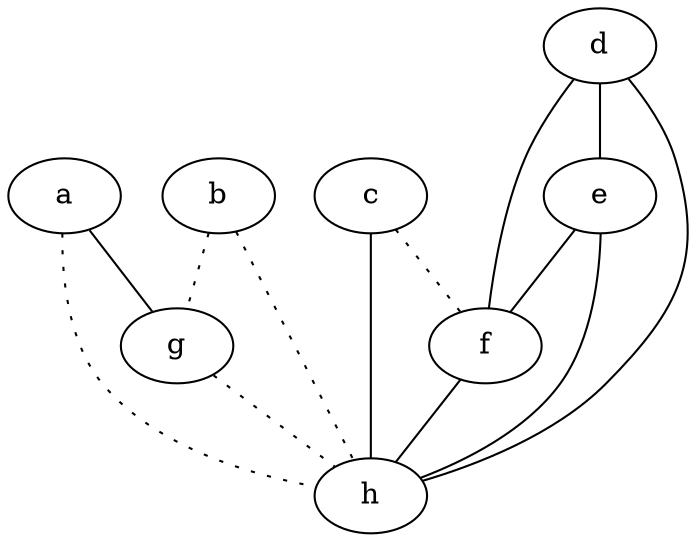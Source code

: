 graph {
a -- g;
a -- h [style=dotted];
b -- g [style=dotted];
b -- h [style=dotted];
c -- f [style=dotted];
c -- h;
d -- e;
d -- f;
d -- h;
e -- f;
e -- h;
f -- h;
g -- h [style=dotted];
}
